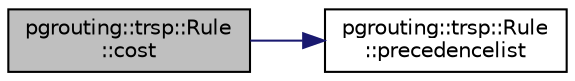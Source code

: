 digraph "pgrouting::trsp::Rule::cost"
{
  edge [fontname="Helvetica",fontsize="10",labelfontname="Helvetica",labelfontsize="10"];
  node [fontname="Helvetica",fontsize="10",shape=record];
  rankdir="LR";
  Node2 [label="pgrouting::trsp::Rule\l::cost",height=0.2,width=0.4,color="black", fillcolor="grey75", style="filled", fontcolor="black"];
  Node2 -> Node3 [color="midnightblue",fontsize="10",style="solid",fontname="Helvetica"];
  Node3 [label="pgrouting::trsp::Rule\l::precedencelist",height=0.2,width=0.4,color="black", fillcolor="white", style="filled",URL="$classpgrouting_1_1trsp_1_1Rule.html#a7a642b1a59b4c8f500ca4667ae05ffb8"];
}
